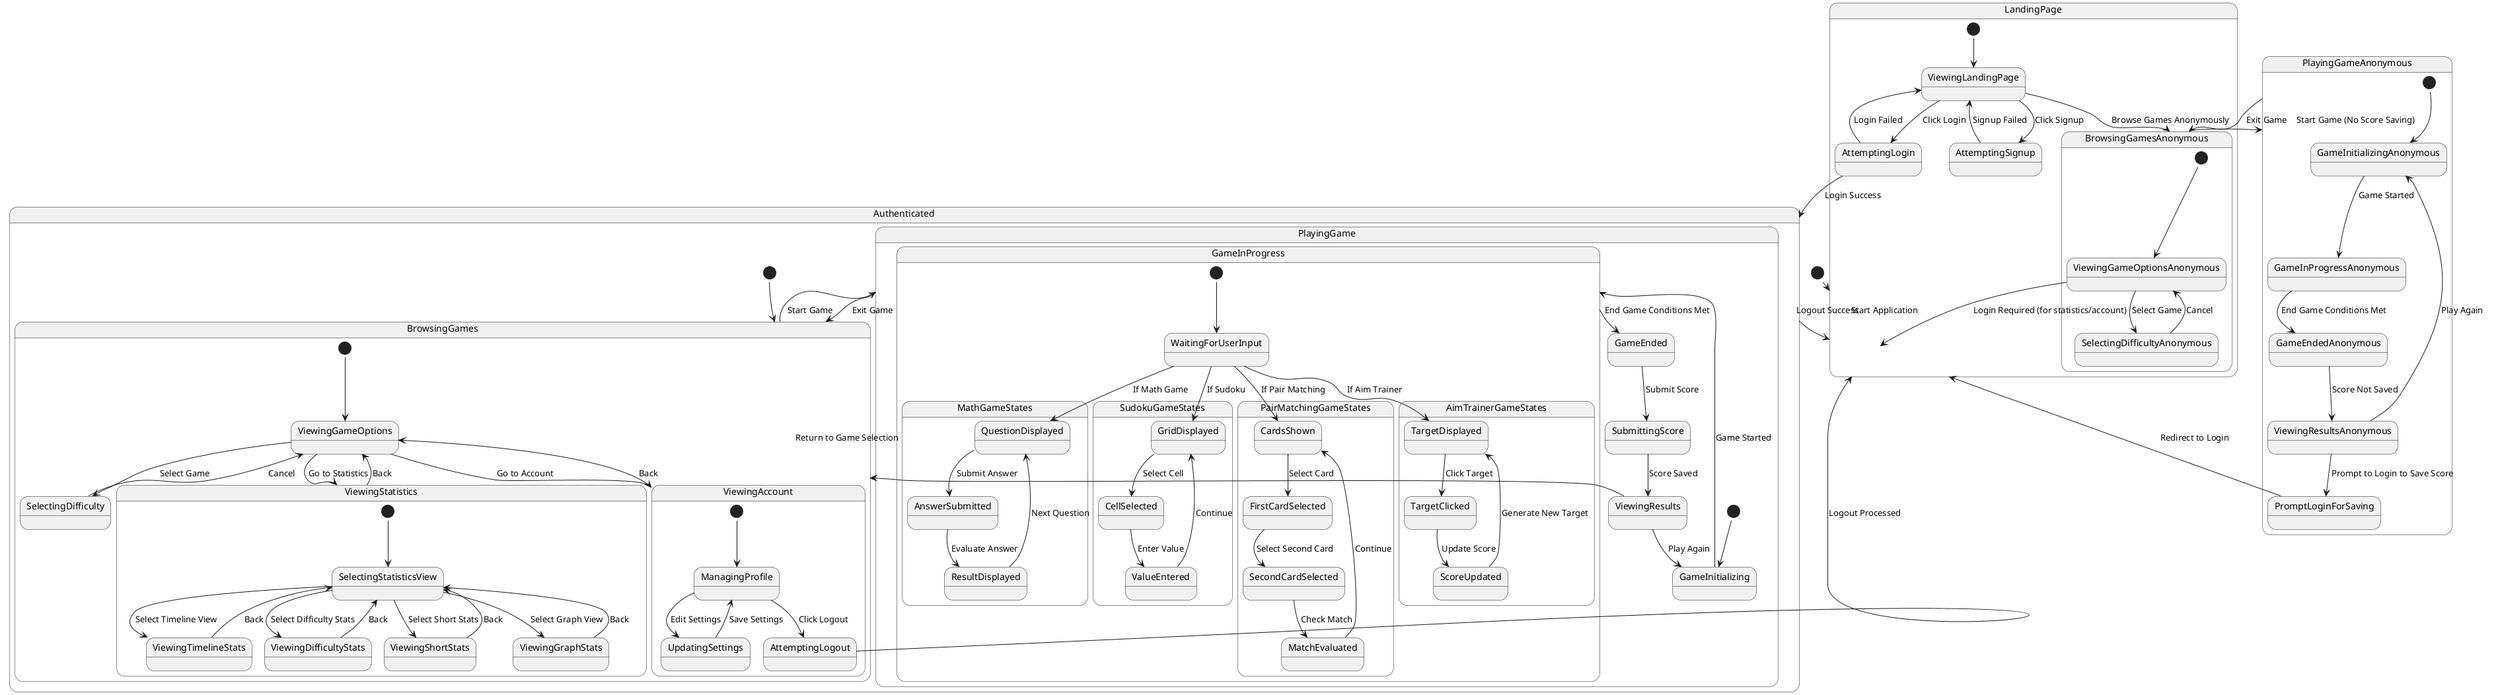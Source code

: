 @startuml State Diagram
!pragma layout smetana

' Main application states
[*] --> LandingPage : Start Application

state LandingPage {
  [*] --> ViewingLandingPage
  ViewingLandingPage --> AttemptingLogin : Click Login
  ViewingLandingPage --> AttemptingSignup : Click Signup
  ViewingLandingPage --> BrowsingGamesAnonymous : Browse Games Anonymously
  AttemptingLogin --> ViewingLandingPage : Login Failed
  AttemptingSignup --> ViewingLandingPage : Signup Failed
}

AttemptingLogin --> Authenticated : Login Success

' Anonymous user flow
state BrowsingGamesAnonymous {
  [*] --> ViewingGameOptionsAnonymous
  ViewingGameOptionsAnonymous --> SelectingDifficultyAnonymous : Select Game
  SelectingDifficultyAnonymous --> ViewingGameOptionsAnonymous : Cancel
  ViewingGameOptionsAnonymous --> LandingPage : Login Required (for statistics/account)
}

BrowsingGamesAnonymous --> PlayingGameAnonymous : Start Game (No Score Saving)

' Anonymous playing state
state PlayingGameAnonymous {
  [*] --> GameInitializingAnonymous
  GameInitializingAnonymous --> GameInProgressAnonymous : Game Started
  GameInProgressAnonymous --> GameEndedAnonymous : End Game Conditions Met
  GameEndedAnonymous --> ViewingResultsAnonymous : Score Not Saved
  ViewingResultsAnonymous --> PromptLoginForSaving : Prompt to Login to Save Score
  ViewingResultsAnonymous --> GameInitializingAnonymous : Play Again
  PromptLoginForSaving --> LandingPage : Redirect to Login
}
PlayingGameAnonymous --> BrowsingGamesAnonymous : Exit Game

' Authenticated user flow
state Authenticated {
  [*] --> BrowsingGames
 
  ' Game selection & navigation state
  state BrowsingGames {
    [*] --> ViewingGameOptions
    ViewingGameOptions --> SelectingDifficulty : Select Game
    SelectingDifficulty --> ViewingGameOptions : Cancel
    ViewingGameOptions --> ViewingStatistics : Go to Statistics
    ViewingGameOptions --> ViewingAccount : Go to Account
    ViewingStatistics --> ViewingGameOptions : Back
    ViewingAccount --> ViewingGameOptions : Back
  }
 
  ' Game playing state
  state PlayingGame {
    [*] --> GameInitializing
    GameInitializing --> GameInProgress : Game Started
   
    state GameInProgress {
      [*] --> WaitingForUserInput
     
      state MathGameStates {
        QuestionDisplayed --> AnswerSubmitted : Submit Answer
        AnswerSubmitted --> ResultDisplayed : Evaluate Answer
        ResultDisplayed --> QuestionDisplayed : Next Question
      }
     
      state SudokuGameStates {
        GridDisplayed --> CellSelected : Select Cell
        CellSelected --> ValueEntered : Enter Value
        ValueEntered --> GridDisplayed : Continue
      }
     
      state PairMatchingGameStates {
        CardsShown --> FirstCardSelected : Select Card
        FirstCardSelected --> SecondCardSelected : Select Second Card
        SecondCardSelected --> MatchEvaluated : Check Match
        MatchEvaluated --> CardsShown : Continue
      }
     
      state AimTrainerGameStates {
        TargetDisplayed --> TargetClicked : Click Target
        TargetClicked --> ScoreUpdated : Update Score
        ScoreUpdated --> TargetDisplayed : Generate New Target
      }
     
      ' Connect the specific game states to the general state
      WaitingForUserInput --> QuestionDisplayed : If Math Game
      WaitingForUserInput --> GridDisplayed : If Sudoku
      WaitingForUserInput --> CardsShown : If Pair Matching
      WaitingForUserInput --> TargetDisplayed : If Aim Trainer
    }
   
    GameInProgress --> GameEnded : End Game Conditions Met
    GameEnded --> SubmittingScore : Submit Score
    SubmittingScore --> ViewingResults : Score Saved
    ViewingResults --> GameInitializing : Play Again
  }
 
  ' Statistics viewing state
  state ViewingStatistics {
    [*] --> SelectingStatisticsView
    SelectingStatisticsView --> ViewingShortStats : Select Short Stats
    SelectingStatisticsView --> ViewingGraphStats : Select Graph View
    SelectingStatisticsView --> ViewingTimelineStats : Select Timeline View
    SelectingStatisticsView --> ViewingDifficultyStats : Select Difficulty Stats
   
    ViewingShortStats --> SelectingStatisticsView : Back
    ViewingGraphStats --> SelectingStatisticsView : Back
    ViewingTimelineStats --> SelectingStatisticsView : Back
    ViewingDifficultyStats --> SelectingStatisticsView : Back
  }
 
  ' Account management state
  state ViewingAccount {
    [*] --> ManagingProfile
    ManagingProfile --> UpdatingSettings : Edit Settings
    ManagingProfile --> AttemptingLogout : Click Logout
    UpdatingSettings --> ManagingProfile : Save Settings
  }
 
  ' State transitions between major states
  BrowsingGames --> PlayingGame : Start Game
  PlayingGame --> BrowsingGames : Exit Game
  ViewingResults --> BrowsingGames : Return to Game Selection
}

' Logout transition
Authenticated --> LandingPage : Logout Success
AttemptingLogout --> LandingPage : Logout Processed

@enduml